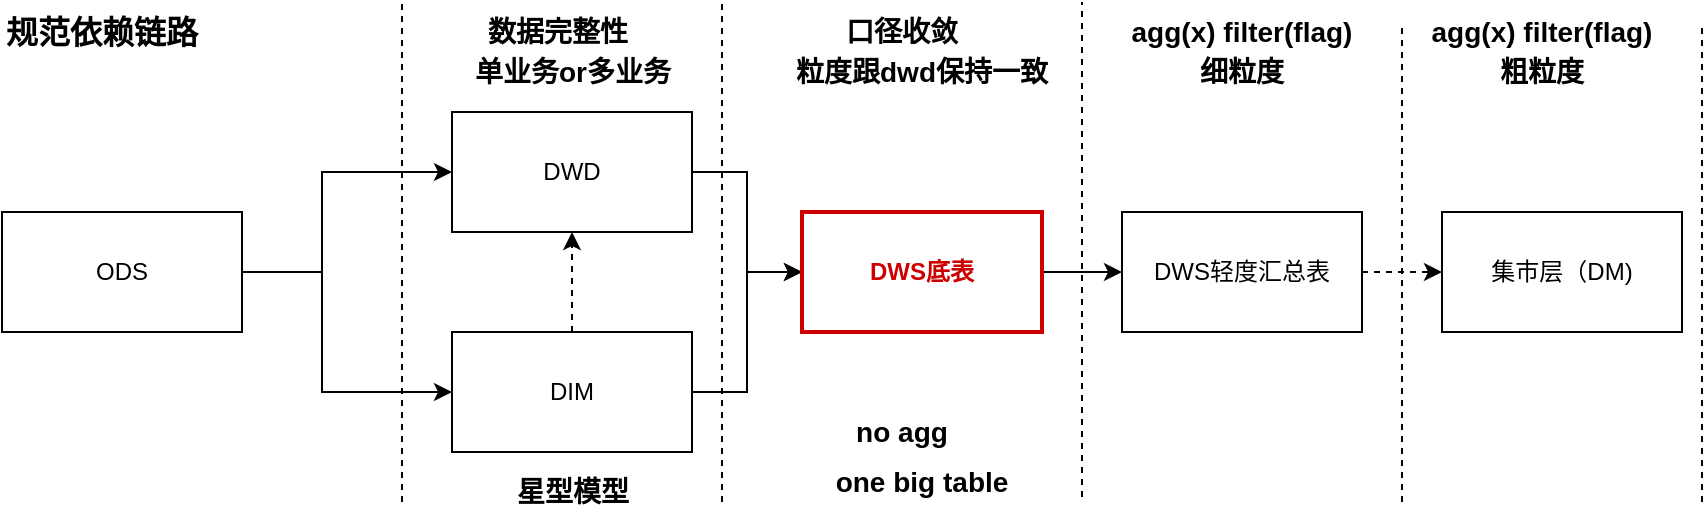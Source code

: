 <mxfile version="20.8.23" type="github">
  <diagram name="第 1 页" id="MpJJtZff5AQATM6ygYIF">
    <mxGraphModel dx="1122" dy="540" grid="1" gridSize="10" guides="1" tooltips="1" connect="1" arrows="1" fold="1" page="1" pageScale="1" pageWidth="827" pageHeight="1169" math="0" shadow="0">
      <root>
        <mxCell id="0" />
        <mxCell id="1" parent="0" />
        <mxCell id="arTTNSpRISgWZkCejGCT-1" style="edgeStyle=orthogonalEdgeStyle;rounded=0;orthogonalLoop=1;jettySize=auto;html=1;exitX=1;exitY=0.5;exitDx=0;exitDy=0;" edge="1" parent="1" source="arTTNSpRISgWZkCejGCT-3" target="arTTNSpRISgWZkCejGCT-5">
          <mxGeometry relative="1" as="geometry">
            <Array as="points">
              <mxPoint x="230" y="545" />
              <mxPoint x="230" y="495" />
            </Array>
          </mxGeometry>
        </mxCell>
        <mxCell id="arTTNSpRISgWZkCejGCT-2" style="edgeStyle=orthogonalEdgeStyle;rounded=0;orthogonalLoop=1;jettySize=auto;html=1;exitX=1;exitY=0.5;exitDx=0;exitDy=0;" edge="1" parent="1" source="arTTNSpRISgWZkCejGCT-3" target="arTTNSpRISgWZkCejGCT-7">
          <mxGeometry relative="1" as="geometry">
            <Array as="points">
              <mxPoint x="230" y="545" />
              <mxPoint x="230" y="605" />
            </Array>
          </mxGeometry>
        </mxCell>
        <mxCell id="arTTNSpRISgWZkCejGCT-3" value="ODS" style="rounded=0;whiteSpace=wrap;html=1;" diagramCategory="general" diagramName="Rectangle" vertex="1" parent="1">
          <mxGeometry x="70" y="515" width="120" height="60" as="geometry" />
        </mxCell>
        <mxCell id="arTTNSpRISgWZkCejGCT-4" style="edgeStyle=orthogonalEdgeStyle;rounded=0;orthogonalLoop=1;jettySize=auto;html=1;exitX=1;exitY=0.5;exitDx=0;exitDy=0;entryX=0;entryY=0.5;entryDx=0;entryDy=0;" edge="1" parent="1" source="arTTNSpRISgWZkCejGCT-5" target="arTTNSpRISgWZkCejGCT-12">
          <mxGeometry relative="1" as="geometry" />
        </mxCell>
        <mxCell id="arTTNSpRISgWZkCejGCT-5" value="DWD" style="rounded=0;whiteSpace=wrap;html=1;" diagramCategory="general" diagramName="Rectangle" vertex="1" parent="1">
          <mxGeometry x="295" y="465" width="120" height="60" as="geometry" />
        </mxCell>
        <mxCell id="arTTNSpRISgWZkCejGCT-6" style="edgeStyle=orthogonalEdgeStyle;rounded=0;orthogonalLoop=1;jettySize=auto;html=1;exitX=0.5;exitY=0;exitDx=0;exitDy=0;dashed=1;" edge="1" parent="1" source="arTTNSpRISgWZkCejGCT-7" target="arTTNSpRISgWZkCejGCT-5">
          <mxGeometry relative="1" as="geometry" />
        </mxCell>
        <mxCell id="arTTNSpRISgWZkCejGCT-7" value="DIM" style="rounded=0;whiteSpace=wrap;html=1;" diagramCategory="general" diagramName="Rectangle" vertex="1" parent="1">
          <mxGeometry x="295" y="575" width="120" height="60" as="geometry" />
        </mxCell>
        <mxCell id="arTTNSpRISgWZkCejGCT-9" value="集市层（DM)" style="rounded=0;whiteSpace=wrap;html=1;" diagramCategory="general" diagramName="Rectangle" vertex="1" parent="1">
          <mxGeometry x="790" y="515" width="120" height="60" as="geometry" />
        </mxCell>
        <mxCell id="arTTNSpRISgWZkCejGCT-10" style="edgeStyle=orthogonalEdgeStyle;rounded=0;orthogonalLoop=1;jettySize=auto;html=1;exitX=1;exitY=0.5;exitDx=0;exitDy=0;entryX=0;entryY=0.5;entryDx=0;entryDy=0;" edge="1" parent="1" source="arTTNSpRISgWZkCejGCT-7" target="arTTNSpRISgWZkCejGCT-12">
          <mxGeometry relative="1" as="geometry" />
        </mxCell>
        <mxCell id="arTTNSpRISgWZkCejGCT-11" value="&lt;b&gt;&lt;font style=&quot;font-size: 16px;&quot;&gt;规范依赖链路&lt;/font&gt;&lt;/b&gt;" style="text;html=1;strokeColor=none;fillColor=none;align=center;verticalAlign=middle;whiteSpace=wrap;rounded=0;" diagramCategory="general" diagramName="text" vertex="1" parent="1">
          <mxGeometry x="70" y="415" width="100" height="20" as="geometry" />
        </mxCell>
        <mxCell id="arTTNSpRISgWZkCejGCT-18" style="edgeStyle=orthogonalEdgeStyle;rounded=0;orthogonalLoop=1;jettySize=auto;html=1;exitX=1;exitY=0.5;exitDx=0;exitDy=0;entryX=0;entryY=0.5;entryDx=0;entryDy=0;fontSize=16;" edge="1" parent="1" source="arTTNSpRISgWZkCejGCT-12" target="arTTNSpRISgWZkCejGCT-17">
          <mxGeometry relative="1" as="geometry" />
        </mxCell>
        <mxCell id="arTTNSpRISgWZkCejGCT-12" value="&lt;b&gt;&lt;font color=&quot;#cc0000&quot;&gt;DWS底表&lt;/font&gt;&lt;/b&gt;" style="rounded=0;whiteSpace=wrap;html=1;strokeColor=#CC0000;strokeWidth=2;" diagramCategory="general" diagramName="Rectangle" vertex="1" parent="1">
          <mxGeometry x="470" y="515" width="120" height="60" as="geometry" />
        </mxCell>
        <mxCell id="arTTNSpRISgWZkCejGCT-14" value="" style="endArrow=none;dashed=1;html=1;rounded=0;fontSize=16;" edge="1" parent="1">
          <mxGeometry width="50" height="50" relative="1" as="geometry">
            <mxPoint x="270" y="660" as="sourcePoint" />
            <mxPoint x="270" y="410" as="targetPoint" />
          </mxGeometry>
        </mxCell>
        <mxCell id="arTTNSpRISgWZkCejGCT-15" value="" style="endArrow=none;dashed=1;html=1;rounded=0;fontSize=16;" edge="1" parent="1">
          <mxGeometry width="50" height="50" relative="1" as="geometry">
            <mxPoint x="430" y="660" as="sourcePoint" />
            <mxPoint x="430" y="410" as="targetPoint" />
          </mxGeometry>
        </mxCell>
        <mxCell id="arTTNSpRISgWZkCejGCT-16" value="" style="endArrow=none;dashed=1;html=1;rounded=0;fontSize=16;exitX=1;exitY=0.75;exitDx=0;exitDy=0;" edge="1" parent="1" source="arTTNSpRISgWZkCejGCT-23">
          <mxGeometry width="50" height="50" relative="1" as="geometry">
            <mxPoint x="610" y="720" as="sourcePoint" />
            <mxPoint x="610" y="410" as="targetPoint" />
          </mxGeometry>
        </mxCell>
        <mxCell id="arTTNSpRISgWZkCejGCT-19" style="edgeStyle=orthogonalEdgeStyle;rounded=0;orthogonalLoop=1;jettySize=auto;html=1;exitX=1;exitY=0.5;exitDx=0;exitDy=0;entryX=0;entryY=0.5;entryDx=0;entryDy=0;fontSize=16;dashed=1;" edge="1" parent="1" source="arTTNSpRISgWZkCejGCT-17" target="arTTNSpRISgWZkCejGCT-9">
          <mxGeometry relative="1" as="geometry" />
        </mxCell>
        <mxCell id="arTTNSpRISgWZkCejGCT-17" value="DWS轻度汇总表" style="rounded=0;whiteSpace=wrap;html=1;" diagramCategory="general" diagramName="Rectangle" vertex="1" parent="1">
          <mxGeometry x="630" y="515" width="120" height="60" as="geometry" />
        </mxCell>
        <mxCell id="arTTNSpRISgWZkCejGCT-20" value="" style="endArrow=none;dashed=1;html=1;rounded=0;fontSize=16;" edge="1" parent="1">
          <mxGeometry width="50" height="50" relative="1" as="geometry">
            <mxPoint x="770" y="660" as="sourcePoint" />
            <mxPoint x="770" y="420" as="targetPoint" />
          </mxGeometry>
        </mxCell>
        <mxCell id="arTTNSpRISgWZkCejGCT-22" value="口径收敛" style="text;html=1;strokeColor=none;fillColor=none;align=center;verticalAlign=middle;whiteSpace=wrap;rounded=0;fontSize=14;fontStyle=1" vertex="1" parent="1">
          <mxGeometry x="440" y="410" width="160" height="30" as="geometry" />
        </mxCell>
        <mxCell id="arTTNSpRISgWZkCejGCT-23" value="one big table" style="text;html=1;strokeColor=none;fillColor=none;align=center;verticalAlign=middle;whiteSpace=wrap;rounded=0;fontSize=14;fontStyle=1" vertex="1" parent="1">
          <mxGeometry x="450" y="635" width="160" height="30" as="geometry" />
        </mxCell>
        <mxCell id="arTTNSpRISgWZkCejGCT-24" value="星型模型" style="text;html=1;strokeColor=none;fillColor=none;align=center;verticalAlign=middle;whiteSpace=wrap;rounded=0;fontSize=14;fontStyle=1" vertex="1" parent="1">
          <mxGeometry x="287.5" y="640" width="135" height="30" as="geometry" />
        </mxCell>
        <mxCell id="arTTNSpRISgWZkCejGCT-25" value="粒度跟dwd保持一致" style="text;html=1;strokeColor=none;fillColor=none;align=center;verticalAlign=middle;whiteSpace=wrap;rounded=0;fontSize=14;fontStyle=1" vertex="1" parent="1">
          <mxGeometry x="450" y="430" width="160" height="30" as="geometry" />
        </mxCell>
        <mxCell id="arTTNSpRISgWZkCejGCT-26" value="agg(x) filter(flag)" style="text;html=1;strokeColor=none;fillColor=none;align=center;verticalAlign=middle;whiteSpace=wrap;rounded=0;fontSize=14;fontStyle=1" vertex="1" parent="1">
          <mxGeometry x="620" y="410" width="140" height="30" as="geometry" />
        </mxCell>
        <mxCell id="arTTNSpRISgWZkCejGCT-27" value="" style="endArrow=none;dashed=1;html=1;rounded=0;fontSize=16;" edge="1" parent="1">
          <mxGeometry width="50" height="50" relative="1" as="geometry">
            <mxPoint x="920" y="660" as="sourcePoint" />
            <mxPoint x="920" y="420" as="targetPoint" />
          </mxGeometry>
        </mxCell>
        <mxCell id="arTTNSpRISgWZkCejGCT-28" value="单业务or多业务" style="text;html=1;strokeColor=none;fillColor=none;align=center;verticalAlign=middle;whiteSpace=wrap;rounded=0;fontSize=14;fontStyle=1" vertex="1" parent="1">
          <mxGeometry x="282.5" y="430" width="145" height="30" as="geometry" />
        </mxCell>
        <mxCell id="arTTNSpRISgWZkCejGCT-29" value="agg(x) filter(flag)" style="text;html=1;strokeColor=none;fillColor=none;align=center;verticalAlign=middle;whiteSpace=wrap;rounded=0;fontSize=14;fontStyle=1" vertex="1" parent="1">
          <mxGeometry x="770" y="410" width="140" height="30" as="geometry" />
        </mxCell>
        <mxCell id="arTTNSpRISgWZkCejGCT-30" value="no agg" style="text;html=1;strokeColor=none;fillColor=none;align=center;verticalAlign=middle;whiteSpace=wrap;rounded=0;fontSize=14;fontStyle=1" vertex="1" parent="1">
          <mxGeometry x="440" y="610" width="160" height="30" as="geometry" />
        </mxCell>
        <mxCell id="arTTNSpRISgWZkCejGCT-31" value="数据完整性" style="text;html=1;strokeColor=none;fillColor=none;align=center;verticalAlign=middle;whiteSpace=wrap;rounded=0;fontSize=14;fontStyle=1" vertex="1" parent="1">
          <mxGeometry x="267.5" y="410" width="160" height="30" as="geometry" />
        </mxCell>
        <mxCell id="arTTNSpRISgWZkCejGCT-32" value="细粒度" style="text;html=1;strokeColor=none;fillColor=none;align=center;verticalAlign=middle;whiteSpace=wrap;rounded=0;fontSize=14;fontStyle=1" vertex="1" parent="1">
          <mxGeometry x="610" y="430" width="160" height="30" as="geometry" />
        </mxCell>
        <mxCell id="arTTNSpRISgWZkCejGCT-33" value="粗粒度" style="text;html=1;strokeColor=none;fillColor=none;align=center;verticalAlign=middle;whiteSpace=wrap;rounded=0;fontSize=14;fontStyle=1" vertex="1" parent="1">
          <mxGeometry x="760" y="430" width="160" height="30" as="geometry" />
        </mxCell>
      </root>
    </mxGraphModel>
  </diagram>
</mxfile>
